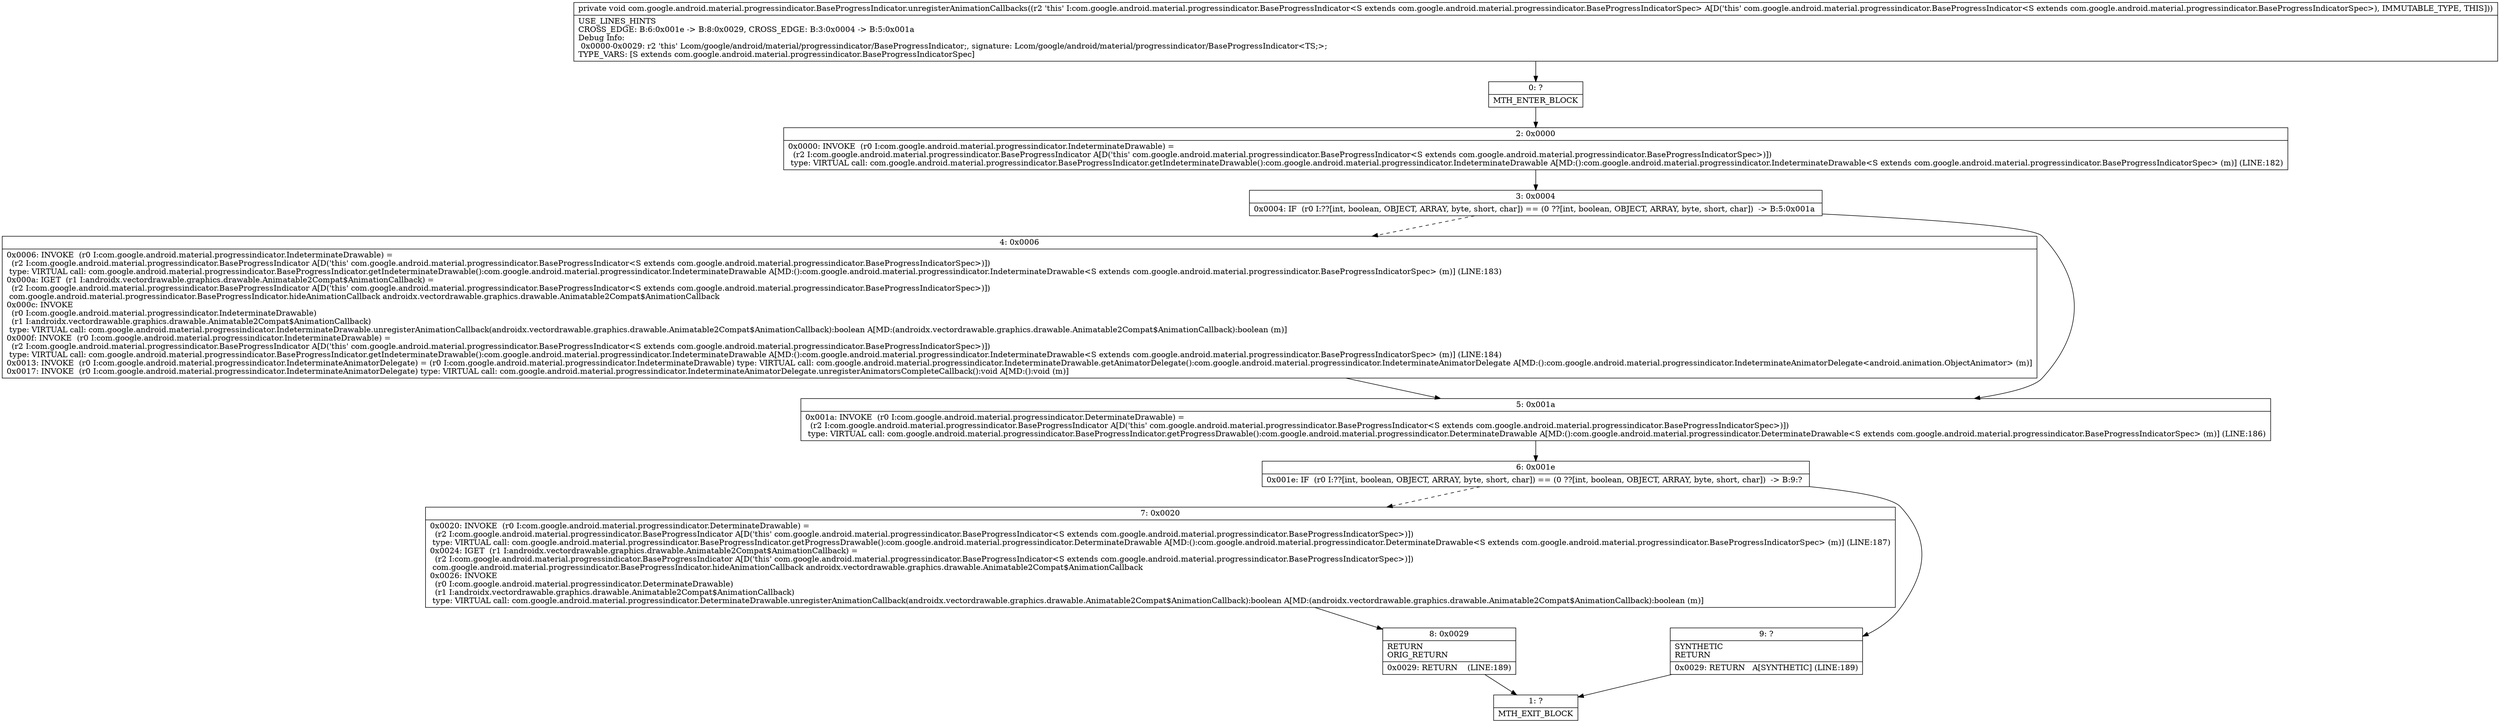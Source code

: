 digraph "CFG forcom.google.android.material.progressindicator.BaseProgressIndicator.unregisterAnimationCallbacks()V" {
Node_0 [shape=record,label="{0\:\ ?|MTH_ENTER_BLOCK\l}"];
Node_2 [shape=record,label="{2\:\ 0x0000|0x0000: INVOKE  (r0 I:com.google.android.material.progressindicator.IndeterminateDrawable) = \l  (r2 I:com.google.android.material.progressindicator.BaseProgressIndicator A[D('this' com.google.android.material.progressindicator.BaseProgressIndicator\<S extends com.google.android.material.progressindicator.BaseProgressIndicatorSpec\>)])\l type: VIRTUAL call: com.google.android.material.progressindicator.BaseProgressIndicator.getIndeterminateDrawable():com.google.android.material.progressindicator.IndeterminateDrawable A[MD:():com.google.android.material.progressindicator.IndeterminateDrawable\<S extends com.google.android.material.progressindicator.BaseProgressIndicatorSpec\> (m)] (LINE:182)\l}"];
Node_3 [shape=record,label="{3\:\ 0x0004|0x0004: IF  (r0 I:??[int, boolean, OBJECT, ARRAY, byte, short, char]) == (0 ??[int, boolean, OBJECT, ARRAY, byte, short, char])  \-\> B:5:0x001a \l}"];
Node_4 [shape=record,label="{4\:\ 0x0006|0x0006: INVOKE  (r0 I:com.google.android.material.progressindicator.IndeterminateDrawable) = \l  (r2 I:com.google.android.material.progressindicator.BaseProgressIndicator A[D('this' com.google.android.material.progressindicator.BaseProgressIndicator\<S extends com.google.android.material.progressindicator.BaseProgressIndicatorSpec\>)])\l type: VIRTUAL call: com.google.android.material.progressindicator.BaseProgressIndicator.getIndeterminateDrawable():com.google.android.material.progressindicator.IndeterminateDrawable A[MD:():com.google.android.material.progressindicator.IndeterminateDrawable\<S extends com.google.android.material.progressindicator.BaseProgressIndicatorSpec\> (m)] (LINE:183)\l0x000a: IGET  (r1 I:androidx.vectordrawable.graphics.drawable.Animatable2Compat$AnimationCallback) = \l  (r2 I:com.google.android.material.progressindicator.BaseProgressIndicator A[D('this' com.google.android.material.progressindicator.BaseProgressIndicator\<S extends com.google.android.material.progressindicator.BaseProgressIndicatorSpec\>)])\l com.google.android.material.progressindicator.BaseProgressIndicator.hideAnimationCallback androidx.vectordrawable.graphics.drawable.Animatable2Compat$AnimationCallback \l0x000c: INVOKE  \l  (r0 I:com.google.android.material.progressindicator.IndeterminateDrawable)\l  (r1 I:androidx.vectordrawable.graphics.drawable.Animatable2Compat$AnimationCallback)\l type: VIRTUAL call: com.google.android.material.progressindicator.IndeterminateDrawable.unregisterAnimationCallback(androidx.vectordrawable.graphics.drawable.Animatable2Compat$AnimationCallback):boolean A[MD:(androidx.vectordrawable.graphics.drawable.Animatable2Compat$AnimationCallback):boolean (m)]\l0x000f: INVOKE  (r0 I:com.google.android.material.progressindicator.IndeterminateDrawable) = \l  (r2 I:com.google.android.material.progressindicator.BaseProgressIndicator A[D('this' com.google.android.material.progressindicator.BaseProgressIndicator\<S extends com.google.android.material.progressindicator.BaseProgressIndicatorSpec\>)])\l type: VIRTUAL call: com.google.android.material.progressindicator.BaseProgressIndicator.getIndeterminateDrawable():com.google.android.material.progressindicator.IndeterminateDrawable A[MD:():com.google.android.material.progressindicator.IndeterminateDrawable\<S extends com.google.android.material.progressindicator.BaseProgressIndicatorSpec\> (m)] (LINE:184)\l0x0013: INVOKE  (r0 I:com.google.android.material.progressindicator.IndeterminateAnimatorDelegate) = (r0 I:com.google.android.material.progressindicator.IndeterminateDrawable) type: VIRTUAL call: com.google.android.material.progressindicator.IndeterminateDrawable.getAnimatorDelegate():com.google.android.material.progressindicator.IndeterminateAnimatorDelegate A[MD:():com.google.android.material.progressindicator.IndeterminateAnimatorDelegate\<android.animation.ObjectAnimator\> (m)]\l0x0017: INVOKE  (r0 I:com.google.android.material.progressindicator.IndeterminateAnimatorDelegate) type: VIRTUAL call: com.google.android.material.progressindicator.IndeterminateAnimatorDelegate.unregisterAnimatorsCompleteCallback():void A[MD:():void (m)]\l}"];
Node_5 [shape=record,label="{5\:\ 0x001a|0x001a: INVOKE  (r0 I:com.google.android.material.progressindicator.DeterminateDrawable) = \l  (r2 I:com.google.android.material.progressindicator.BaseProgressIndicator A[D('this' com.google.android.material.progressindicator.BaseProgressIndicator\<S extends com.google.android.material.progressindicator.BaseProgressIndicatorSpec\>)])\l type: VIRTUAL call: com.google.android.material.progressindicator.BaseProgressIndicator.getProgressDrawable():com.google.android.material.progressindicator.DeterminateDrawable A[MD:():com.google.android.material.progressindicator.DeterminateDrawable\<S extends com.google.android.material.progressindicator.BaseProgressIndicatorSpec\> (m)] (LINE:186)\l}"];
Node_6 [shape=record,label="{6\:\ 0x001e|0x001e: IF  (r0 I:??[int, boolean, OBJECT, ARRAY, byte, short, char]) == (0 ??[int, boolean, OBJECT, ARRAY, byte, short, char])  \-\> B:9:? \l}"];
Node_7 [shape=record,label="{7\:\ 0x0020|0x0020: INVOKE  (r0 I:com.google.android.material.progressindicator.DeterminateDrawable) = \l  (r2 I:com.google.android.material.progressindicator.BaseProgressIndicator A[D('this' com.google.android.material.progressindicator.BaseProgressIndicator\<S extends com.google.android.material.progressindicator.BaseProgressIndicatorSpec\>)])\l type: VIRTUAL call: com.google.android.material.progressindicator.BaseProgressIndicator.getProgressDrawable():com.google.android.material.progressindicator.DeterminateDrawable A[MD:():com.google.android.material.progressindicator.DeterminateDrawable\<S extends com.google.android.material.progressindicator.BaseProgressIndicatorSpec\> (m)] (LINE:187)\l0x0024: IGET  (r1 I:androidx.vectordrawable.graphics.drawable.Animatable2Compat$AnimationCallback) = \l  (r2 I:com.google.android.material.progressindicator.BaseProgressIndicator A[D('this' com.google.android.material.progressindicator.BaseProgressIndicator\<S extends com.google.android.material.progressindicator.BaseProgressIndicatorSpec\>)])\l com.google.android.material.progressindicator.BaseProgressIndicator.hideAnimationCallback androidx.vectordrawable.graphics.drawable.Animatable2Compat$AnimationCallback \l0x0026: INVOKE  \l  (r0 I:com.google.android.material.progressindicator.DeterminateDrawable)\l  (r1 I:androidx.vectordrawable.graphics.drawable.Animatable2Compat$AnimationCallback)\l type: VIRTUAL call: com.google.android.material.progressindicator.DeterminateDrawable.unregisterAnimationCallback(androidx.vectordrawable.graphics.drawable.Animatable2Compat$AnimationCallback):boolean A[MD:(androidx.vectordrawable.graphics.drawable.Animatable2Compat$AnimationCallback):boolean (m)]\l}"];
Node_8 [shape=record,label="{8\:\ 0x0029|RETURN\lORIG_RETURN\l|0x0029: RETURN    (LINE:189)\l}"];
Node_1 [shape=record,label="{1\:\ ?|MTH_EXIT_BLOCK\l}"];
Node_9 [shape=record,label="{9\:\ ?|SYNTHETIC\lRETURN\l|0x0029: RETURN   A[SYNTHETIC] (LINE:189)\l}"];
MethodNode[shape=record,label="{private void com.google.android.material.progressindicator.BaseProgressIndicator.unregisterAnimationCallbacks((r2 'this' I:com.google.android.material.progressindicator.BaseProgressIndicator\<S extends com.google.android.material.progressindicator.BaseProgressIndicatorSpec\> A[D('this' com.google.android.material.progressindicator.BaseProgressIndicator\<S extends com.google.android.material.progressindicator.BaseProgressIndicatorSpec\>), IMMUTABLE_TYPE, THIS]))  | USE_LINES_HINTS\lCROSS_EDGE: B:6:0x001e \-\> B:8:0x0029, CROSS_EDGE: B:3:0x0004 \-\> B:5:0x001a\lDebug Info:\l  0x0000\-0x0029: r2 'this' Lcom\/google\/android\/material\/progressindicator\/BaseProgressIndicator;, signature: Lcom\/google\/android\/material\/progressindicator\/BaseProgressIndicator\<TS;\>;\lTYPE_VARS: [S extends com.google.android.material.progressindicator.BaseProgressIndicatorSpec]\l}"];
MethodNode -> Node_0;Node_0 -> Node_2;
Node_2 -> Node_3;
Node_3 -> Node_4[style=dashed];
Node_3 -> Node_5;
Node_4 -> Node_5;
Node_5 -> Node_6;
Node_6 -> Node_7[style=dashed];
Node_6 -> Node_9;
Node_7 -> Node_8;
Node_8 -> Node_1;
Node_9 -> Node_1;
}

